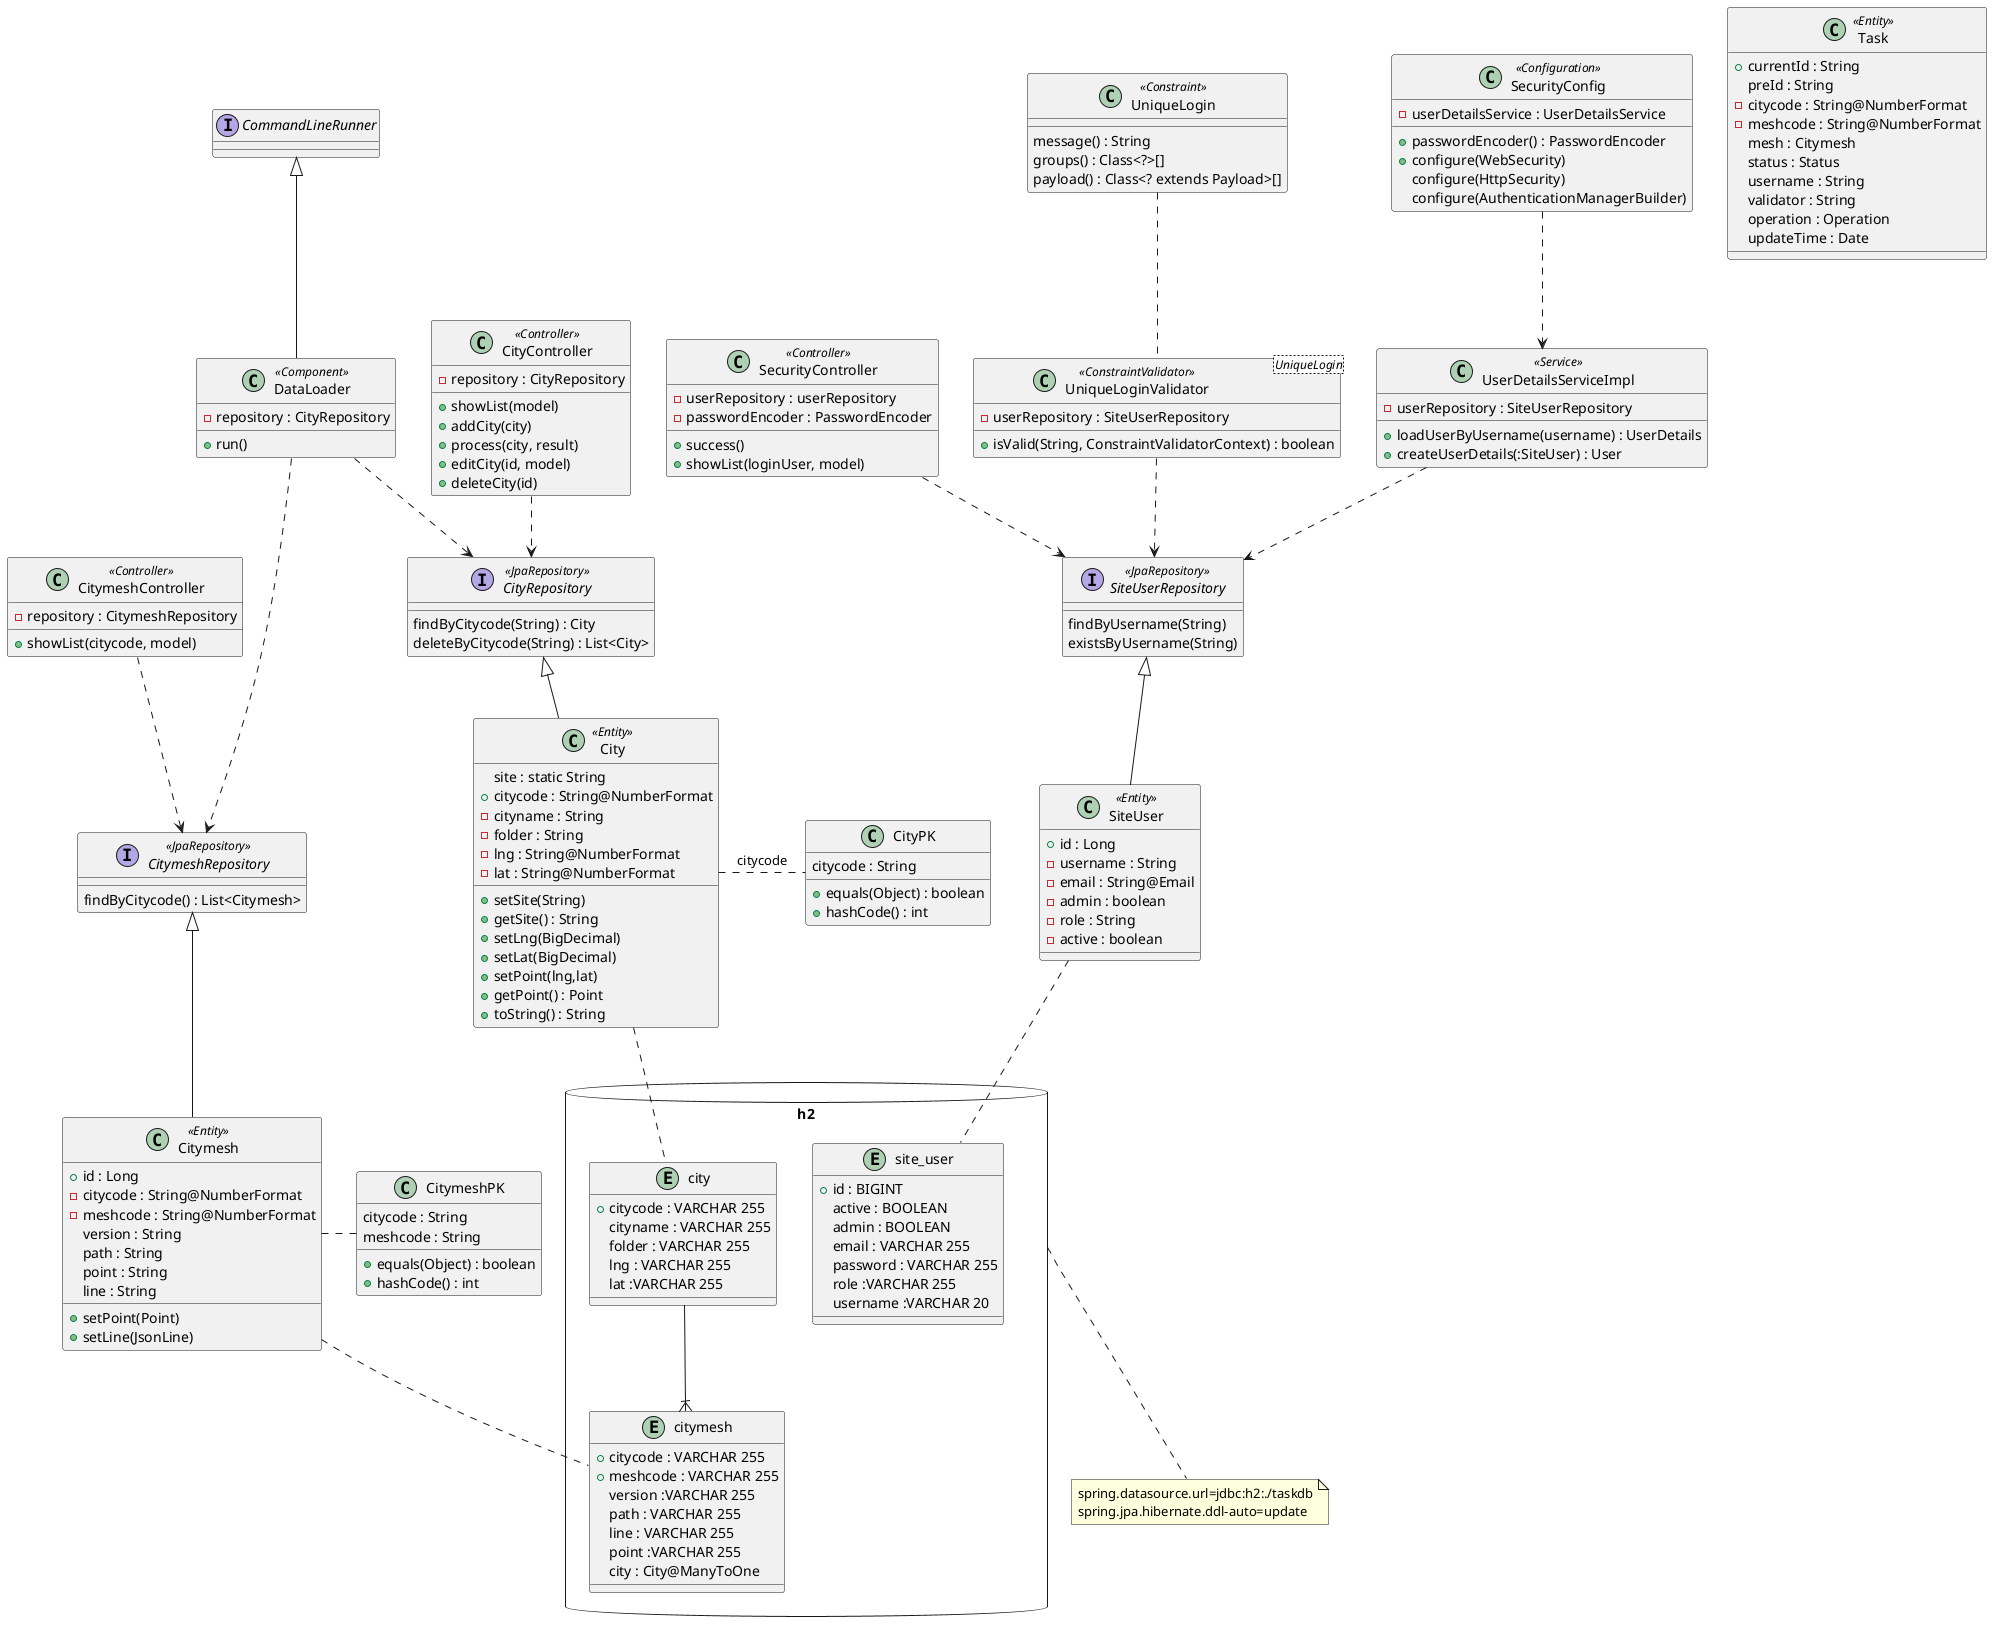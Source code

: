 @startuml

database "h2" as db {
	entity city {
		+ citycode : VARCHAR 255
		cityname : VARCHAR 255
		folder : VARCHAR 255
		lng : VARCHAR 255
		lat :VARCHAR 255
	}

	entity site_user {
		+ id : BIGINT
		active : BOOLEAN
		admin : BOOLEAN
		email : VARCHAR 255
		password : VARCHAR 255
		role :VARCHAR 255
		username :VARCHAR 20
	}

	entity citymesh {
		+ citycode : VARCHAR 255
		+ meshcode : VARCHAR 255
		version :VARCHAR 255
		path : VARCHAR 255
		line : VARCHAR 255
		point :VARCHAR 255
		city : City@ManyToOne
	}
	city --|{ citymesh
}
note bottom of db : spring.datasource.url=jdbc:h2:./taskdb\nspring.jpa.hibernate.ddl-auto=update

class SecurityConfig <<Configuration>> {
	- userDetailsService : UserDetailsService
	+ passwordEncoder() : PasswordEncoder
	+ configure(WebSecurity)
	configure(HttpSecurity)
	configure(AuthenticationManagerBuilder)
}

class UserDetailsServiceImpl <<Service>> {
  - userRepository : SiteUserRepository
  + loadUserByUsername(username) : UserDetails
  + createUserDetails(:SiteUser) : User
}

class SecurityController <<Controller>> {
  - userRepository : userRepository
  - passwordEncoder : PasswordEncoder
  + success()
  + showList(loginUser, model)
}

class SiteUser <<Entity>> {
  + id : Long
  - username : String
  - email : String@Email
  - admin : boolean
  - role : String
  - active : boolean
}
SiteUser .. site_user

class UniqueLoginValidator<UniqueLogin> <<ConstraintValidator>> {
  - userRepository : SiteUserRepository
  + isValid(String, ConstraintValidatorContext) : boolean
}

class UniqueLogin <<Constraint>> {
  message() : String
  groups() : Class<?>[]
  payload() : Class<? extends Payload>[]
}

interface SiteUserRepository <<JpaRepository>> {
	findByUsername(String)
	existsByUsername(String)
}
SecurityConfig ..> UserDetailsServiceImpl
UserDetailsServiceImpl ..> SiteUserRepository
SecurityController ..> SiteUserRepository
UniqueLoginValidator ..> SiteUserRepository
UniqueLogin .. UniqueLoginValidator
SiteUserRepository <|-- SiteUser

class City <<Entity>> {
	site : static String
  + citycode : String@NumberFormat
  - cityname : String
  - folder : String
  - lng : String@NumberFormat
  - lat : String@NumberFormat
  + setSite(String)
  + getSite() : String
  + setLng(BigDecimal)
  + setLat(BigDecimal)
  + setPoint(lng,lat)
  + getPoint() : Point
  + toString() : String
}
City .. city
City . CityPK : citycode

class CityPK {
	citycode : String
	+ equals(Object) : boolean
	+ hashCode() : int
}

interface CityRepository <<JpaRepository>> {
	findByCitycode(String) : City
	deleteByCitycode(String) : List<City>
}
CityRepository <|-- City

class CityController <<Controller>> {
  - repository : CityRepository
  + showList(model)
  + addCity(city)
  + process(city, result)
  + editCity(id, model)
  + deleteCity(id)
}
CityController ..> CityRepository

class CitymeshController <<Controller>> {
  - repository : CitymeshRepository
  + showList(citycode, model)
}
CitymeshController ..> CitymeshRepository

interface CitymeshRepository <<JpaRepository>> {
	findByCitycode() : List<Citymesh>
}
CitymeshRepository <|-- Citymesh

class Citymesh <<Entity>> {
  + id : Long
  - citycode : String@NumberFormat
  - meshcode : String@NumberFormat
  version : String
  path : String
  point : String
  line : String
  + setPoint(Point)
  + setLine(JsonLine)
}
Citymesh .. citymesh
Citymesh . CitymeshPK
class CitymeshPK {
	citycode : String
	meshcode : String
	+ equals(Object) : boolean
	+ hashCode() : int
}

class Task <<Entity>> {
  + currentId : String
  preId : String
  - citycode : String@NumberFormat
  - meshcode : String@NumberFormat
  mesh : Citymesh
  status : Status
  username : String
  validator : String
  operation : Operation
  updateTime : Date
}

interface CommandLineRunner

class DataLoader <<Component>> {
  - repository : CityRepository
  + run()
}
DataLoader ..> CityRepository
DataLoader ..> CitymeshRepository

CommandLineRunner <|-- DataLoader

@enduml
